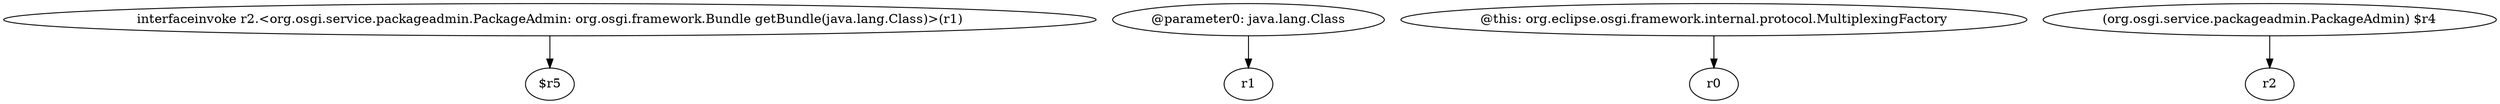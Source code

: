 digraph g {
0[label="interfaceinvoke r2.<org.osgi.service.packageadmin.PackageAdmin: org.osgi.framework.Bundle getBundle(java.lang.Class)>(r1)"]
1[label="$r5"]
0->1[label=""]
2[label="@parameter0: java.lang.Class"]
3[label="r1"]
2->3[label=""]
4[label="@this: org.eclipse.osgi.framework.internal.protocol.MultiplexingFactory"]
5[label="r0"]
4->5[label=""]
6[label="(org.osgi.service.packageadmin.PackageAdmin) $r4"]
7[label="r2"]
6->7[label=""]
}